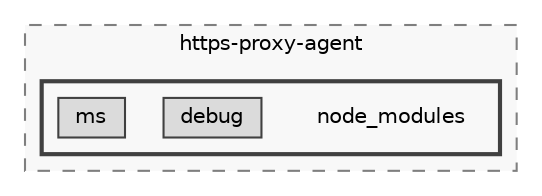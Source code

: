 digraph "backend/node_modules/https-proxy-agent/node_modules"
{
 // LATEX_PDF_SIZE
  bgcolor="transparent";
  edge [fontname=Helvetica,fontsize=10,labelfontname=Helvetica,labelfontsize=10];
  node [fontname=Helvetica,fontsize=10,shape=box,height=0.2,width=0.4];
  compound=true
  subgraph clusterdir_a9c782283c333f6ce98e5e4fd69be284 {
    graph [ bgcolor="#f8f8f8", pencolor="grey50", label="https-proxy-agent", fontname=Helvetica,fontsize=10 style="filled,dashed", URL="dir_a9c782283c333f6ce98e5e4fd69be284.html",tooltip=""]
  subgraph clusterdir_0c351248ccd5185b3af958a1bf654369 {
    graph [ bgcolor="#f8f8f8", pencolor="grey25", label="", fontname=Helvetica,fontsize=10 style="filled,bold", URL="dir_0c351248ccd5185b3af958a1bf654369.html",tooltip=""]
    dir_0c351248ccd5185b3af958a1bf654369 [shape=plaintext, label="node_modules"];
  dir_081565507be967369a8e742582815846 [label="debug", fillcolor="#dbdbdb", color="grey25", style="filled", URL="dir_081565507be967369a8e742582815846.html",tooltip=""];
  dir_1e6a0656d8276e1bc494e49ff1ccf25e [label="ms", fillcolor="#dbdbdb", color="grey25", style="filled", URL="dir_1e6a0656d8276e1bc494e49ff1ccf25e.html",tooltip=""];
  }
  }
}
